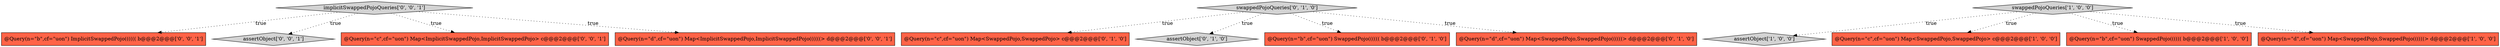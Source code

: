 digraph {
11 [style = filled, label = "@Query(n=\"b\",cf=\"uon\") ImplicitSwappedPojo(((((( b@@@2@@@['0', '0', '1']", fillcolor = tomato, shape = box image = "AAA0AAABBB3BBB"];
10 [style = filled, label = "assertObject['0', '0', '1']", fillcolor = lightgray, shape = diamond image = "AAA0AAABBB3BBB"];
7 [style = filled, label = "swappedPojoQueries['0', '1', '0']", fillcolor = lightgray, shape = diamond image = "AAA0AAABBB2BBB"];
13 [style = filled, label = "@Query(n=\"c\",cf=\"uon\") Map<ImplicitSwappedPojo,ImplicitSwappedPojo> c@@@2@@@['0', '0', '1']", fillcolor = tomato, shape = box image = "AAA0AAABBB3BBB"];
8 [style = filled, label = "@Query(n=\"c\",cf=\"uon\") Map<SwappedPojo,SwappedPojo> c@@@2@@@['0', '1', '0']", fillcolor = tomato, shape = box image = "AAA0AAABBB2BBB"];
5 [style = filled, label = "assertObject['0', '1', '0']", fillcolor = lightgray, shape = diamond image = "AAA0AAABBB2BBB"];
12 [style = filled, label = "implicitSwappedPojoQueries['0', '0', '1']", fillcolor = lightgray, shape = diamond image = "AAA0AAABBB3BBB"];
2 [style = filled, label = "assertObject['1', '0', '0']", fillcolor = lightgray, shape = diamond image = "AAA0AAABBB1BBB"];
3 [style = filled, label = "@Query(n=\"c\",cf=\"uon\") Map<SwappedPojo,SwappedPojo> c@@@2@@@['1', '0', '0']", fillcolor = tomato, shape = box image = "AAA0AAABBB1BBB"];
6 [style = filled, label = "@Query(n=\"b\",cf=\"uon\") SwappedPojo(((((( b@@@2@@@['0', '1', '0']", fillcolor = tomato, shape = box image = "AAA0AAABBB2BBB"];
9 [style = filled, label = "@Query(n=\"d\",cf=\"uon\") Map<SwappedPojo,SwappedPojo((((((> d@@@2@@@['0', '1', '0']", fillcolor = tomato, shape = box image = "AAA0AAABBB2BBB"];
14 [style = filled, label = "@Query(n=\"d\",cf=\"uon\") Map<ImplicitSwappedPojo,ImplicitSwappedPojo((((((> d@@@2@@@['0', '0', '1']", fillcolor = tomato, shape = box image = "AAA0AAABBB3BBB"];
4 [style = filled, label = "swappedPojoQueries['1', '0', '0']", fillcolor = lightgray, shape = diamond image = "AAA0AAABBB1BBB"];
0 [style = filled, label = "@Query(n=\"b\",cf=\"uon\") SwappedPojo(((((( b@@@2@@@['1', '0', '0']", fillcolor = tomato, shape = box image = "AAA0AAABBB1BBB"];
1 [style = filled, label = "@Query(n=\"d\",cf=\"uon\") Map<SwappedPojo,SwappedPojo((((((> d@@@2@@@['1', '0', '0']", fillcolor = tomato, shape = box image = "AAA0AAABBB1BBB"];
12->14 [style = dotted, label="true"];
7->6 [style = dotted, label="true"];
12->13 [style = dotted, label="true"];
4->3 [style = dotted, label="true"];
7->9 [style = dotted, label="true"];
12->10 [style = dotted, label="true"];
7->8 [style = dotted, label="true"];
4->1 [style = dotted, label="true"];
4->2 [style = dotted, label="true"];
4->0 [style = dotted, label="true"];
7->5 [style = dotted, label="true"];
12->11 [style = dotted, label="true"];
}
